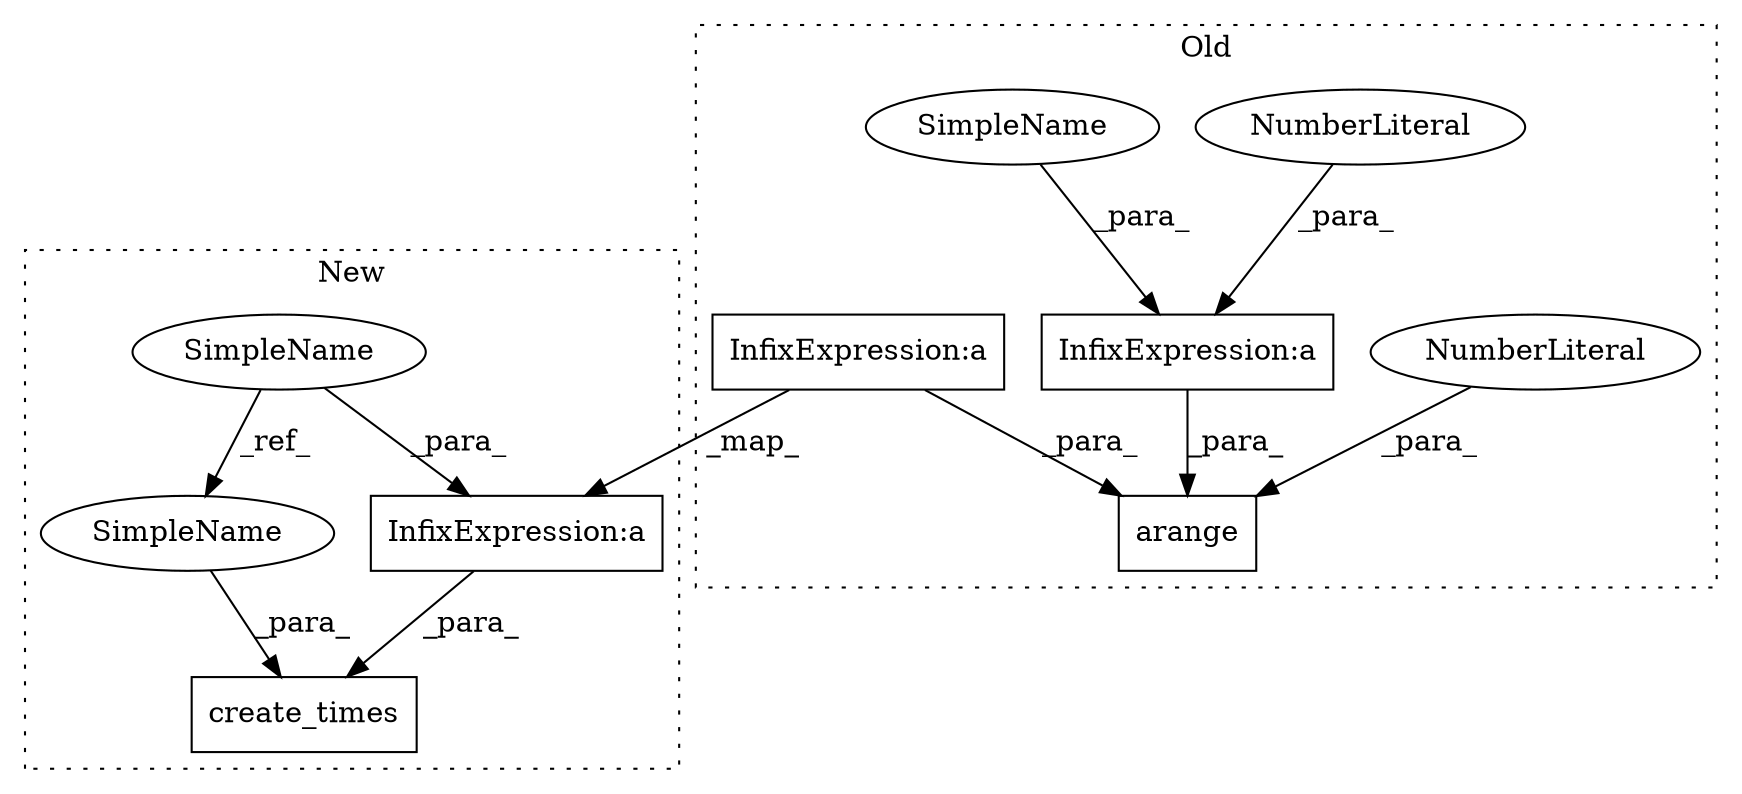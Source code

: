 digraph G {
subgraph cluster0 {
1 [label="arange" a="32" s="577,606" l="7,1" shape="box"];
3 [label="NumberLiteral" a="34" s="584" l="1" shape="ellipse"];
4 [label="InfixExpression:a" a="27" s="601" l="3" shape="box"];
5 [label="NumberLiteral" a="34" s="600" l="1" shape="ellipse"];
7 [label="InfixExpression:a" a="27" s="594" l="3" shape="box"];
10 [label="SimpleName" a="42" s="604" l="2" shape="ellipse"];
label = "Old";
style="dotted";
}
subgraph cluster1 {
2 [label="create_times" a="32" s="607,636" l="13,1" shape="box"];
6 [label="InfixExpression:a" a="27" s="628" l="3" shape="box"];
8 [label="SimpleName" a="42" s="588" l="2" shape="ellipse"];
9 [label="SimpleName" a="42" s="634" l="2" shape="ellipse"];
label = "New";
style="dotted";
}
3 -> 1 [label="_para_"];
4 -> 1 [label="_para_"];
5 -> 4 [label="_para_"];
6 -> 2 [label="_para_"];
7 -> 6 [label="_map_"];
7 -> 1 [label="_para_"];
8 -> 6 [label="_para_"];
8 -> 9 [label="_ref_"];
9 -> 2 [label="_para_"];
10 -> 4 [label="_para_"];
}